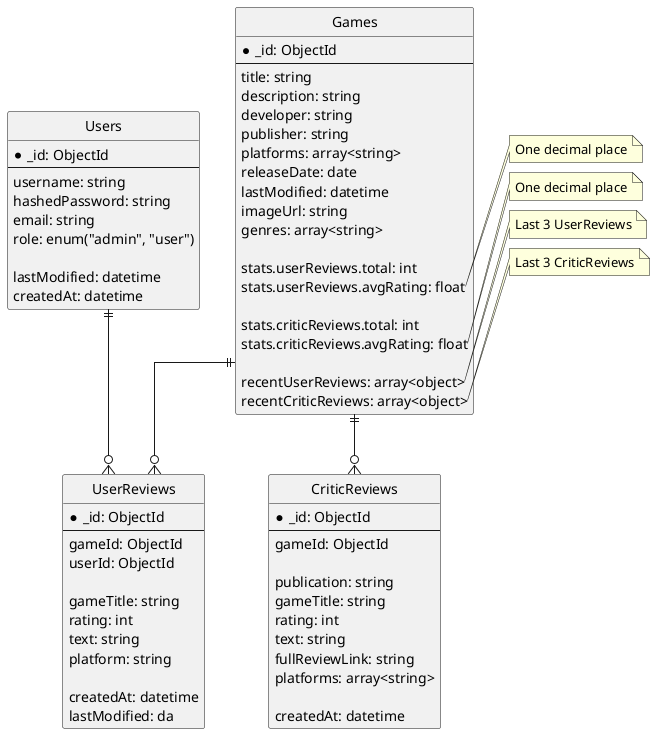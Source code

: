 @startuml
hide circle
skinparam linetype ortho

entity Games {
  * _id: ObjectId
  --
  title: string
  description: string
  developer: string
  publisher: string
  platforms: array<string>
  releaseDate: date
  lastModified: datetime
  imageUrl: string
  genres: array<string>

  stats.userReviews.total: int
  stats.userReviews.avgRating: float

  stats.criticReviews.total: int
  stats.criticReviews.avgRating: float

  recentUserReviews: array<object>
  recentCriticReviews: array<object>
}

entity Users {
  * _id: ObjectId
  --
  username: string
  hashedPassword: string
  email: string
  role: enum("admin", "user")

  lastModified: datetime
  createdAt: datetime
}

entity UserReviews {
  * _id: ObjectId
  --
  gameId: ObjectId
  userId: ObjectId

  gameTitle: string
  rating: int
  text: string
  platform: string

  createdAt: datetime
  lastModified: da
}

entity CriticReviews {
  * _id: ObjectId
  --
  gameId: ObjectId

  publication: string
  gameTitle: string
  rating: int
  text: string
  fullReviewLink: string
  platforms: array<string>

  createdAt: datetime
}

Games ||--o{ UserReviews
Games ||--o{ CriticReviews
Users ||--o{ UserReviews

note right of Games::stats.userReviews.avgRating
    One decimal place
end note

note right of Games::stats.criticReviews.avgRating
    One decimal place
end note

note right of Games::recentUserReviews
  Last 3 UserReviews
end note

note right of Games::recentCriticReviews
  Last 3 CriticReviews
end note



@enduml